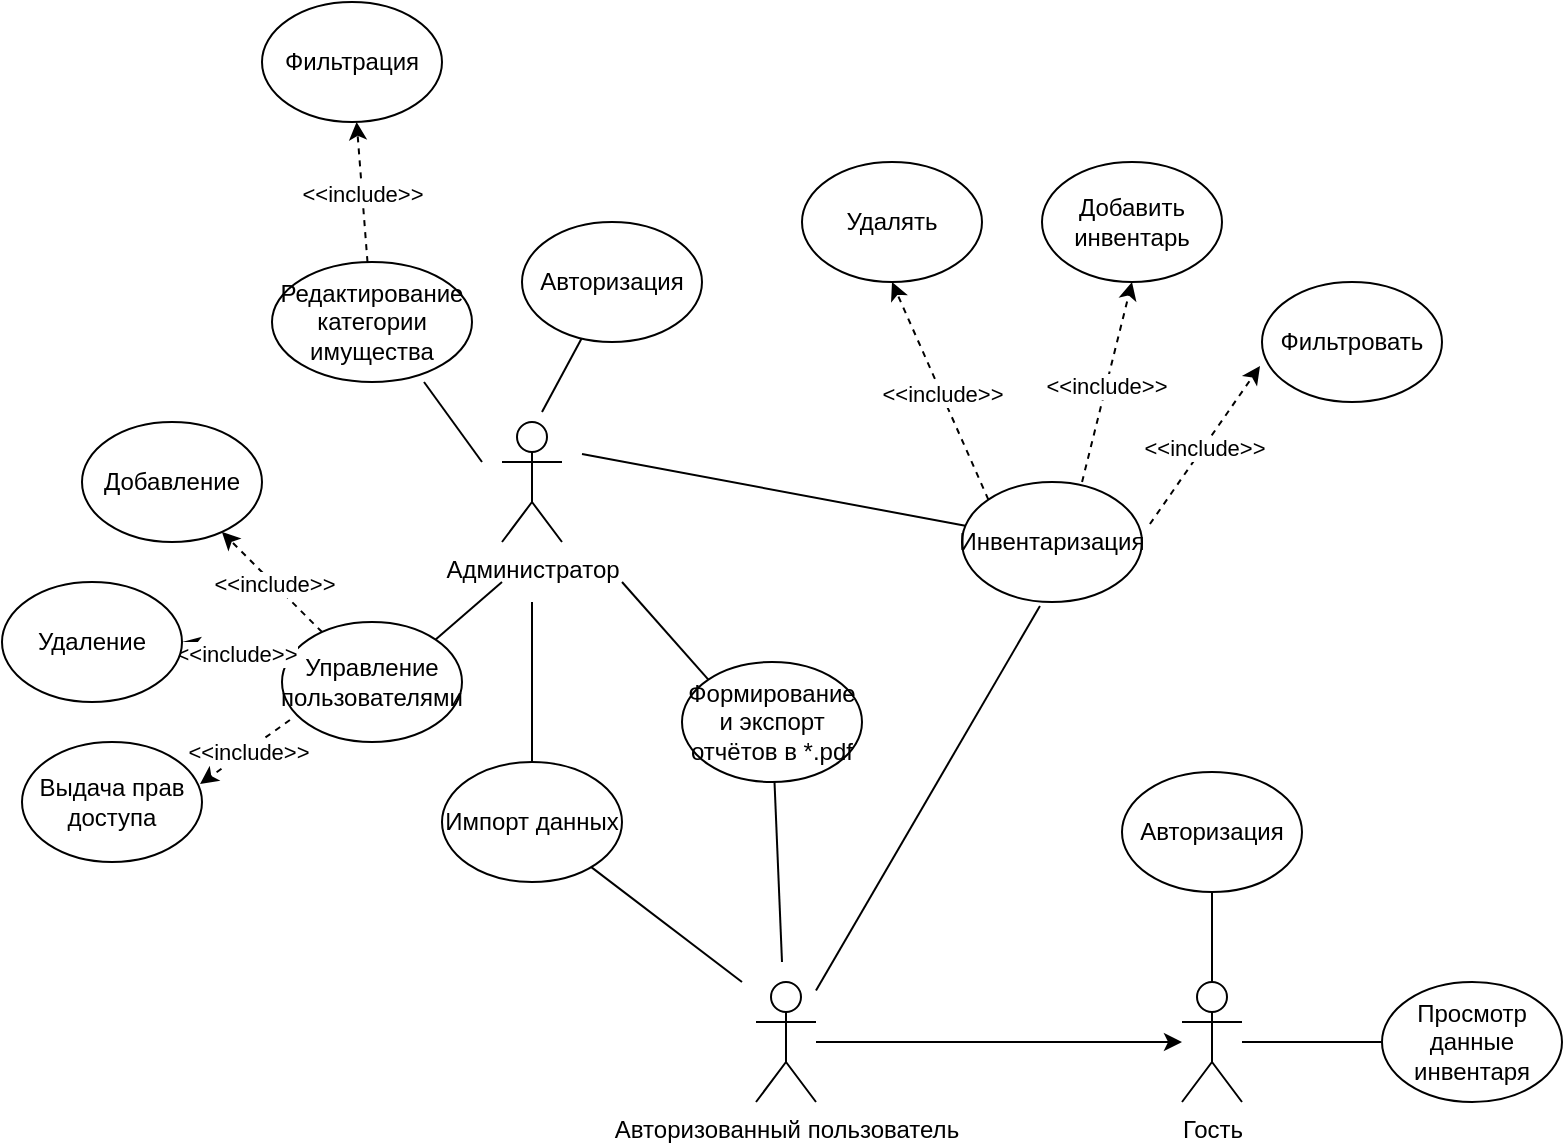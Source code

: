 <mxfile version="23.1.5" type="device">
  <diagram name="Страница — 1" id="VemFxhsq8VWPLF5NFihN">
    <mxGraphModel dx="2261" dy="844" grid="1" gridSize="10" guides="1" tooltips="1" connect="1" arrows="1" fold="1" page="1" pageScale="1" pageWidth="827" pageHeight="1169" math="0" shadow="0">
      <root>
        <mxCell id="0" />
        <mxCell id="1" parent="0" />
        <mxCell id="x9gaep2M6UIOER8qvIOI-1" value="&lt;div&gt;Администратор&lt;/div&gt;" style="shape=umlActor;verticalLabelPosition=bottom;verticalAlign=top;html=1;outlineConnect=0;" parent="1" vertex="1">
          <mxGeometry x="-540" y="350" width="30" height="60" as="geometry" />
        </mxCell>
        <mxCell id="x9gaep2M6UIOER8qvIOI-5" value="&lt;div&gt;Авторизованный пользователь&lt;/div&gt;" style="shape=umlActor;verticalLabelPosition=bottom;verticalAlign=top;html=1;outlineConnect=0;" parent="1" vertex="1">
          <mxGeometry x="-413" y="630" width="30" height="60" as="geometry" />
        </mxCell>
        <mxCell id="x9gaep2M6UIOER8qvIOI-9" value="" style="endArrow=none;html=1;rounded=0;entryX=0.76;entryY=1;entryDx=0;entryDy=0;entryPerimeter=0;" parent="1" target="x9gaep2M6UIOER8qvIOI-10" edge="1">
          <mxGeometry width="50" height="50" relative="1" as="geometry">
            <mxPoint x="-550" y="370" as="sourcePoint" />
            <mxPoint x="170" y="120" as="targetPoint" />
          </mxGeometry>
        </mxCell>
        <mxCell id="x9gaep2M6UIOER8qvIOI-10" value="Редактирование категории имущества" style="ellipse;whiteSpace=wrap;html=1;" parent="1" vertex="1">
          <mxGeometry x="-655" y="270" width="100" height="60" as="geometry" />
        </mxCell>
        <mxCell id="x9gaep2M6UIOER8qvIOI-27" value="" style="endArrow=none;html=1;rounded=0;" parent="1" source="x9gaep2M6UIOER8qvIOI-28" edge="1">
          <mxGeometry width="50" height="50" relative="1" as="geometry">
            <mxPoint x="330" y="260" as="sourcePoint" />
            <mxPoint x="-525" y="440" as="targetPoint" />
          </mxGeometry>
        </mxCell>
        <mxCell id="x9gaep2M6UIOER8qvIOI-28" value="Импорт данных" style="ellipse;whiteSpace=wrap;html=1;" parent="1" vertex="1">
          <mxGeometry x="-570" y="520" width="90" height="60" as="geometry" />
        </mxCell>
        <mxCell id="x9gaep2M6UIOER8qvIOI-30" value="Формирование и экспорт отчётов в *.pdf" style="ellipse;whiteSpace=wrap;html=1;" parent="1" vertex="1">
          <mxGeometry x="-450" y="470" width="90" height="60" as="geometry" />
        </mxCell>
        <mxCell id="x9gaep2M6UIOER8qvIOI-31" value="Управление пользователями" style="ellipse;whiteSpace=wrap;html=1;" parent="1" vertex="1">
          <mxGeometry x="-650" y="450" width="90" height="60" as="geometry" />
        </mxCell>
        <mxCell id="x9gaep2M6UIOER8qvIOI-32" value="" style="endArrow=none;html=1;rounded=0;exitX=0;exitY=0;exitDx=0;exitDy=0;" parent="1" source="x9gaep2M6UIOER8qvIOI-30" edge="1">
          <mxGeometry width="50" height="50" relative="1" as="geometry">
            <mxPoint x="330" y="240" as="sourcePoint" />
            <mxPoint x="-480" y="430" as="targetPoint" />
          </mxGeometry>
        </mxCell>
        <mxCell id="x9gaep2M6UIOER8qvIOI-33" value="Выдача прав доступа" style="ellipse;whiteSpace=wrap;html=1;" parent="1" vertex="1">
          <mxGeometry x="-780" y="510" width="90" height="60" as="geometry" />
        </mxCell>
        <mxCell id="x9gaep2M6UIOER8qvIOI-39" value="Авторизация" style="ellipse;whiteSpace=wrap;html=1;" parent="1" vertex="1">
          <mxGeometry x="-230" y="525" width="90" height="60" as="geometry" />
        </mxCell>
        <mxCell id="x9gaep2M6UIOER8qvIOI-47" value="" style="endArrow=none;html=1;rounded=0;exitX=1;exitY=0;exitDx=0;exitDy=0;" parent="1" source="x9gaep2M6UIOER8qvIOI-31" edge="1">
          <mxGeometry width="50" height="50" relative="1" as="geometry">
            <mxPoint x="510" y="280" as="sourcePoint" />
            <mxPoint x="-540" y="430" as="targetPoint" />
          </mxGeometry>
        </mxCell>
        <mxCell id="x9gaep2M6UIOER8qvIOI-49" value="" style="endArrow=classic;html=1;rounded=0;dashed=1;" parent="1" source="x9gaep2M6UIOER8qvIOI-31" target="x9gaep2M6UIOER8qvIOI-56" edge="1">
          <mxGeometry width="50" height="50" relative="1" as="geometry">
            <mxPoint x="290" y="630" as="sourcePoint" />
            <mxPoint x="40" y="500" as="targetPoint" />
          </mxGeometry>
        </mxCell>
        <mxCell id="x9gaep2M6UIOER8qvIOI-50" value="&amp;lt;&amp;lt;include&amp;gt;&amp;gt;" style="edgeLabel;html=1;align=center;verticalAlign=middle;resizable=0;points=[];" parent="x9gaep2M6UIOER8qvIOI-49" vertex="1" connectable="0">
          <mxGeometry x="-0.035" relative="1" as="geometry">
            <mxPoint as="offset" />
          </mxGeometry>
        </mxCell>
        <mxCell id="x9gaep2M6UIOER8qvIOI-51" value="" style="endArrow=classic;html=1;rounded=0;dashed=1;entryX=1;entryY=0.5;entryDx=0;entryDy=0;" parent="1" source="x9gaep2M6UIOER8qvIOI-31" target="x9gaep2M6UIOER8qvIOI-57" edge="1">
          <mxGeometry width="50" height="50" relative="1" as="geometry">
            <mxPoint x="150" y="450" as="sourcePoint" />
            <mxPoint x="170" y="520" as="targetPoint" />
          </mxGeometry>
        </mxCell>
        <mxCell id="x9gaep2M6UIOER8qvIOI-52" value="&amp;lt;&amp;lt;include&amp;gt;&amp;gt;" style="edgeLabel;html=1;align=center;verticalAlign=middle;resizable=0;points=[];" parent="x9gaep2M6UIOER8qvIOI-51" vertex="1" connectable="0">
          <mxGeometry x="-0.035" relative="1" as="geometry">
            <mxPoint as="offset" />
          </mxGeometry>
        </mxCell>
        <mxCell id="x9gaep2M6UIOER8qvIOI-56" value="Добавление" style="ellipse;whiteSpace=wrap;html=1;" parent="1" vertex="1">
          <mxGeometry x="-750" y="350" width="90" height="60" as="geometry" />
        </mxCell>
        <mxCell id="x9gaep2M6UIOER8qvIOI-57" value="Удаление" style="ellipse;whiteSpace=wrap;html=1;" parent="1" vertex="1">
          <mxGeometry x="-790" y="430" width="90" height="60" as="geometry" />
        </mxCell>
        <mxCell id="x9gaep2M6UIOER8qvIOI-81" value="Фильтрация" style="ellipse;whiteSpace=wrap;html=1;" parent="1" vertex="1">
          <mxGeometry x="-660" y="140" width="90" height="60" as="geometry" />
        </mxCell>
        <mxCell id="x9gaep2M6UIOER8qvIOI-82" value="" style="endArrow=classic;html=1;rounded=0;dashed=1;" parent="1" source="x9gaep2M6UIOER8qvIOI-10" target="x9gaep2M6UIOER8qvIOI-81" edge="1">
          <mxGeometry width="50" height="50" relative="1" as="geometry">
            <mxPoint x="-657" y="292" as="sourcePoint" />
            <mxPoint x="90" y="40" as="targetPoint" />
          </mxGeometry>
        </mxCell>
        <mxCell id="x9gaep2M6UIOER8qvIOI-83" value="&amp;lt;&amp;lt;include&amp;gt;&amp;gt;" style="edgeLabel;html=1;align=center;verticalAlign=middle;resizable=0;points=[];" parent="x9gaep2M6UIOER8qvIOI-82" vertex="1" connectable="0">
          <mxGeometry x="-0.035" relative="1" as="geometry">
            <mxPoint as="offset" />
          </mxGeometry>
        </mxCell>
        <mxCell id="5r8EgyAJbc97q1zWka_X-2" value="" style="endArrow=classic;html=1;rounded=0;dashed=1;entryX=0.989;entryY=0.35;entryDx=0;entryDy=0;entryPerimeter=0;exitX=0.044;exitY=0.817;exitDx=0;exitDy=0;exitPerimeter=0;" parent="1" source="x9gaep2M6UIOER8qvIOI-31" target="x9gaep2M6UIOER8qvIOI-33" edge="1">
          <mxGeometry width="50" height="50" relative="1" as="geometry">
            <mxPoint x="-453" y="540" as="sourcePoint" />
            <mxPoint x="-476" y="563" as="targetPoint" />
          </mxGeometry>
        </mxCell>
        <mxCell id="5r8EgyAJbc97q1zWka_X-3" value="&amp;lt;&amp;lt;include&amp;gt;&amp;gt;" style="edgeLabel;html=1;align=center;verticalAlign=middle;resizable=0;points=[];" parent="5r8EgyAJbc97q1zWka_X-2" vertex="1" connectable="0">
          <mxGeometry x="-0.035" relative="1" as="geometry">
            <mxPoint as="offset" />
          </mxGeometry>
        </mxCell>
        <mxCell id="5r8EgyAJbc97q1zWka_X-5" value="&lt;div&gt;Гость&lt;/div&gt;" style="shape=umlActor;verticalLabelPosition=bottom;verticalAlign=top;html=1;outlineConnect=0;" parent="1" vertex="1">
          <mxGeometry x="-200" y="630" width="30" height="60" as="geometry" />
        </mxCell>
        <mxCell id="5r8EgyAJbc97q1zWka_X-8" value="Инвентаризация" style="ellipse;whiteSpace=wrap;html=1;" parent="1" vertex="1">
          <mxGeometry x="-310" y="380" width="90" height="60" as="geometry" />
        </mxCell>
        <mxCell id="5r8EgyAJbc97q1zWka_X-9" value="" style="endArrow=none;html=1;rounded=0;" parent="1" target="5r8EgyAJbc97q1zWka_X-8" edge="1">
          <mxGeometry width="50" height="50" relative="1" as="geometry">
            <mxPoint x="-500" y="366" as="sourcePoint" />
            <mxPoint x="-446" y="280" as="targetPoint" />
          </mxGeometry>
        </mxCell>
        <mxCell id="5r8EgyAJbc97q1zWka_X-13" value="Фильтровать" style="ellipse;whiteSpace=wrap;html=1;" parent="1" vertex="1">
          <mxGeometry x="-160" y="280" width="90" height="60" as="geometry" />
        </mxCell>
        <mxCell id="5r8EgyAJbc97q1zWka_X-14" value="Добавить инвентарь" style="ellipse;whiteSpace=wrap;html=1;" parent="1" vertex="1">
          <mxGeometry x="-270" y="220" width="90" height="60" as="geometry" />
        </mxCell>
        <mxCell id="5r8EgyAJbc97q1zWka_X-15" value="Удалять" style="ellipse;whiteSpace=wrap;html=1;" parent="1" vertex="1">
          <mxGeometry x="-390" y="220" width="90" height="60" as="geometry" />
        </mxCell>
        <mxCell id="5r8EgyAJbc97q1zWka_X-16" value="" style="endArrow=classic;html=1;rounded=0;dashed=1;exitX=1.044;exitY=0.35;exitDx=0;exitDy=0;exitPerimeter=0;entryX=-0.011;entryY=0.7;entryDx=0;entryDy=0;entryPerimeter=0;" parent="1" source="5r8EgyAJbc97q1zWka_X-8" target="5r8EgyAJbc97q1zWka_X-13" edge="1">
          <mxGeometry width="50" height="50" relative="1" as="geometry">
            <mxPoint x="-574" y="285" as="sourcePoint" />
            <mxPoint x="-540" y="210" as="targetPoint" />
          </mxGeometry>
        </mxCell>
        <mxCell id="5r8EgyAJbc97q1zWka_X-17" value="&amp;lt;&amp;lt;include&amp;gt;&amp;gt;" style="edgeLabel;html=1;align=center;verticalAlign=middle;resizable=0;points=[];" parent="5r8EgyAJbc97q1zWka_X-16" vertex="1" connectable="0">
          <mxGeometry x="-0.035" relative="1" as="geometry">
            <mxPoint as="offset" />
          </mxGeometry>
        </mxCell>
        <mxCell id="5r8EgyAJbc97q1zWka_X-18" value="" style="endArrow=classic;html=1;rounded=0;dashed=1;exitX=0.667;exitY=0;exitDx=0;exitDy=0;exitPerimeter=0;entryX=0.5;entryY=1;entryDx=0;entryDy=0;" parent="1" source="5r8EgyAJbc97q1zWka_X-8" target="5r8EgyAJbc97q1zWka_X-14" edge="1">
          <mxGeometry width="50" height="50" relative="1" as="geometry">
            <mxPoint x="-564" y="295" as="sourcePoint" />
            <mxPoint x="-550" y="200" as="targetPoint" />
          </mxGeometry>
        </mxCell>
        <mxCell id="5r8EgyAJbc97q1zWka_X-19" value="&amp;lt;&amp;lt;include&amp;gt;&amp;gt;" style="edgeLabel;html=1;align=center;verticalAlign=middle;resizable=0;points=[];" parent="5r8EgyAJbc97q1zWka_X-18" vertex="1" connectable="0">
          <mxGeometry x="-0.035" relative="1" as="geometry">
            <mxPoint as="offset" />
          </mxGeometry>
        </mxCell>
        <mxCell id="5r8EgyAJbc97q1zWka_X-20" value="" style="endArrow=classic;html=1;rounded=0;dashed=1;exitX=0;exitY=0;exitDx=0;exitDy=0;entryX=0.5;entryY=1;entryDx=0;entryDy=0;" parent="1" source="5r8EgyAJbc97q1zWka_X-8" target="5r8EgyAJbc97q1zWka_X-15" edge="1">
          <mxGeometry width="50" height="50" relative="1" as="geometry">
            <mxPoint x="-554" y="305" as="sourcePoint" />
            <mxPoint x="-540" y="210" as="targetPoint" />
          </mxGeometry>
        </mxCell>
        <mxCell id="5r8EgyAJbc97q1zWka_X-21" value="&amp;lt;&amp;lt;include&amp;gt;&amp;gt;" style="edgeLabel;html=1;align=center;verticalAlign=middle;resizable=0;points=[];" parent="5r8EgyAJbc97q1zWka_X-20" vertex="1" connectable="0">
          <mxGeometry x="-0.035" relative="1" as="geometry">
            <mxPoint as="offset" />
          </mxGeometry>
        </mxCell>
        <mxCell id="5r8EgyAJbc97q1zWka_X-24" value="" style="endArrow=none;html=1;rounded=0;" parent="1" source="5r8EgyAJbc97q1zWka_X-5" target="x9gaep2M6UIOER8qvIOI-39" edge="1">
          <mxGeometry width="50" height="50" relative="1" as="geometry">
            <mxPoint x="50" y="590" as="sourcePoint" />
            <mxPoint x="154" y="290" as="targetPoint" />
          </mxGeometry>
        </mxCell>
        <mxCell id="5r8EgyAJbc97q1zWka_X-33" value="" style="endArrow=none;html=1;rounded=0;" parent="1" source="x9gaep2M6UIOER8qvIOI-30" edge="1">
          <mxGeometry width="50" height="50" relative="1" as="geometry">
            <mxPoint x="-280" y="410" as="sourcePoint" />
            <mxPoint x="-400" y="620" as="targetPoint" />
          </mxGeometry>
        </mxCell>
        <mxCell id="5r8EgyAJbc97q1zWka_X-34" value="" style="endArrow=none;html=1;rounded=0;" parent="1" target="x9gaep2M6UIOER8qvIOI-28" edge="1">
          <mxGeometry width="50" height="50" relative="1" as="geometry">
            <mxPoint x="-420" y="630" as="sourcePoint" />
            <mxPoint x="-230" y="360" as="targetPoint" />
          </mxGeometry>
        </mxCell>
        <mxCell id="5r8EgyAJbc97q1zWka_X-35" value="" style="endArrow=classic;html=1;rounded=0;" parent="1" source="x9gaep2M6UIOER8qvIOI-5" target="5r8EgyAJbc97q1zWka_X-5" edge="1">
          <mxGeometry width="50" height="50" relative="1" as="geometry">
            <mxPoint x="-250" y="680" as="sourcePoint" />
            <mxPoint x="-180" y="600" as="targetPoint" />
          </mxGeometry>
        </mxCell>
        <mxCell id="5r8EgyAJbc97q1zWka_X-36" value="" style="endArrow=none;html=1;rounded=0;entryX=0.433;entryY=1.033;entryDx=0;entryDy=0;entryPerimeter=0;" parent="1" source="x9gaep2M6UIOER8qvIOI-5" target="5r8EgyAJbc97q1zWka_X-8" edge="1">
          <mxGeometry width="50" height="50" relative="1" as="geometry">
            <mxPoint x="-270" y="630" as="sourcePoint" />
            <mxPoint x="-230" y="360" as="targetPoint" />
          </mxGeometry>
        </mxCell>
        <mxCell id="5r8EgyAJbc97q1zWka_X-39" value="" style="endArrow=none;html=1;rounded=0;" parent="1" target="5r8EgyAJbc97q1zWka_X-41" edge="1">
          <mxGeometry width="50" height="50" relative="1" as="geometry">
            <mxPoint x="-520" y="345" as="sourcePoint" />
            <mxPoint x="-470" y="220" as="targetPoint" />
          </mxGeometry>
        </mxCell>
        <mxCell id="5r8EgyAJbc97q1zWka_X-41" value="Авторизация" style="ellipse;whiteSpace=wrap;html=1;" parent="1" vertex="1">
          <mxGeometry x="-530" y="250" width="90" height="60" as="geometry" />
        </mxCell>
        <mxCell id="_dcszvavEO-1Gpq3kOb1-3" value="Просмотр данные инвентаря" style="ellipse;whiteSpace=wrap;html=1;" vertex="1" parent="1">
          <mxGeometry x="-100" y="630" width="90" height="60" as="geometry" />
        </mxCell>
        <mxCell id="_dcszvavEO-1Gpq3kOb1-4" value="" style="endArrow=none;html=1;rounded=0;entryX=0;entryY=0.5;entryDx=0;entryDy=0;" edge="1" parent="1" source="5r8EgyAJbc97q1zWka_X-5" target="_dcszvavEO-1Gpq3kOb1-3">
          <mxGeometry width="50" height="50" relative="1" as="geometry">
            <mxPoint x="-290" y="520" as="sourcePoint" />
            <mxPoint x="-390" y="410" as="targetPoint" />
          </mxGeometry>
        </mxCell>
      </root>
    </mxGraphModel>
  </diagram>
</mxfile>
